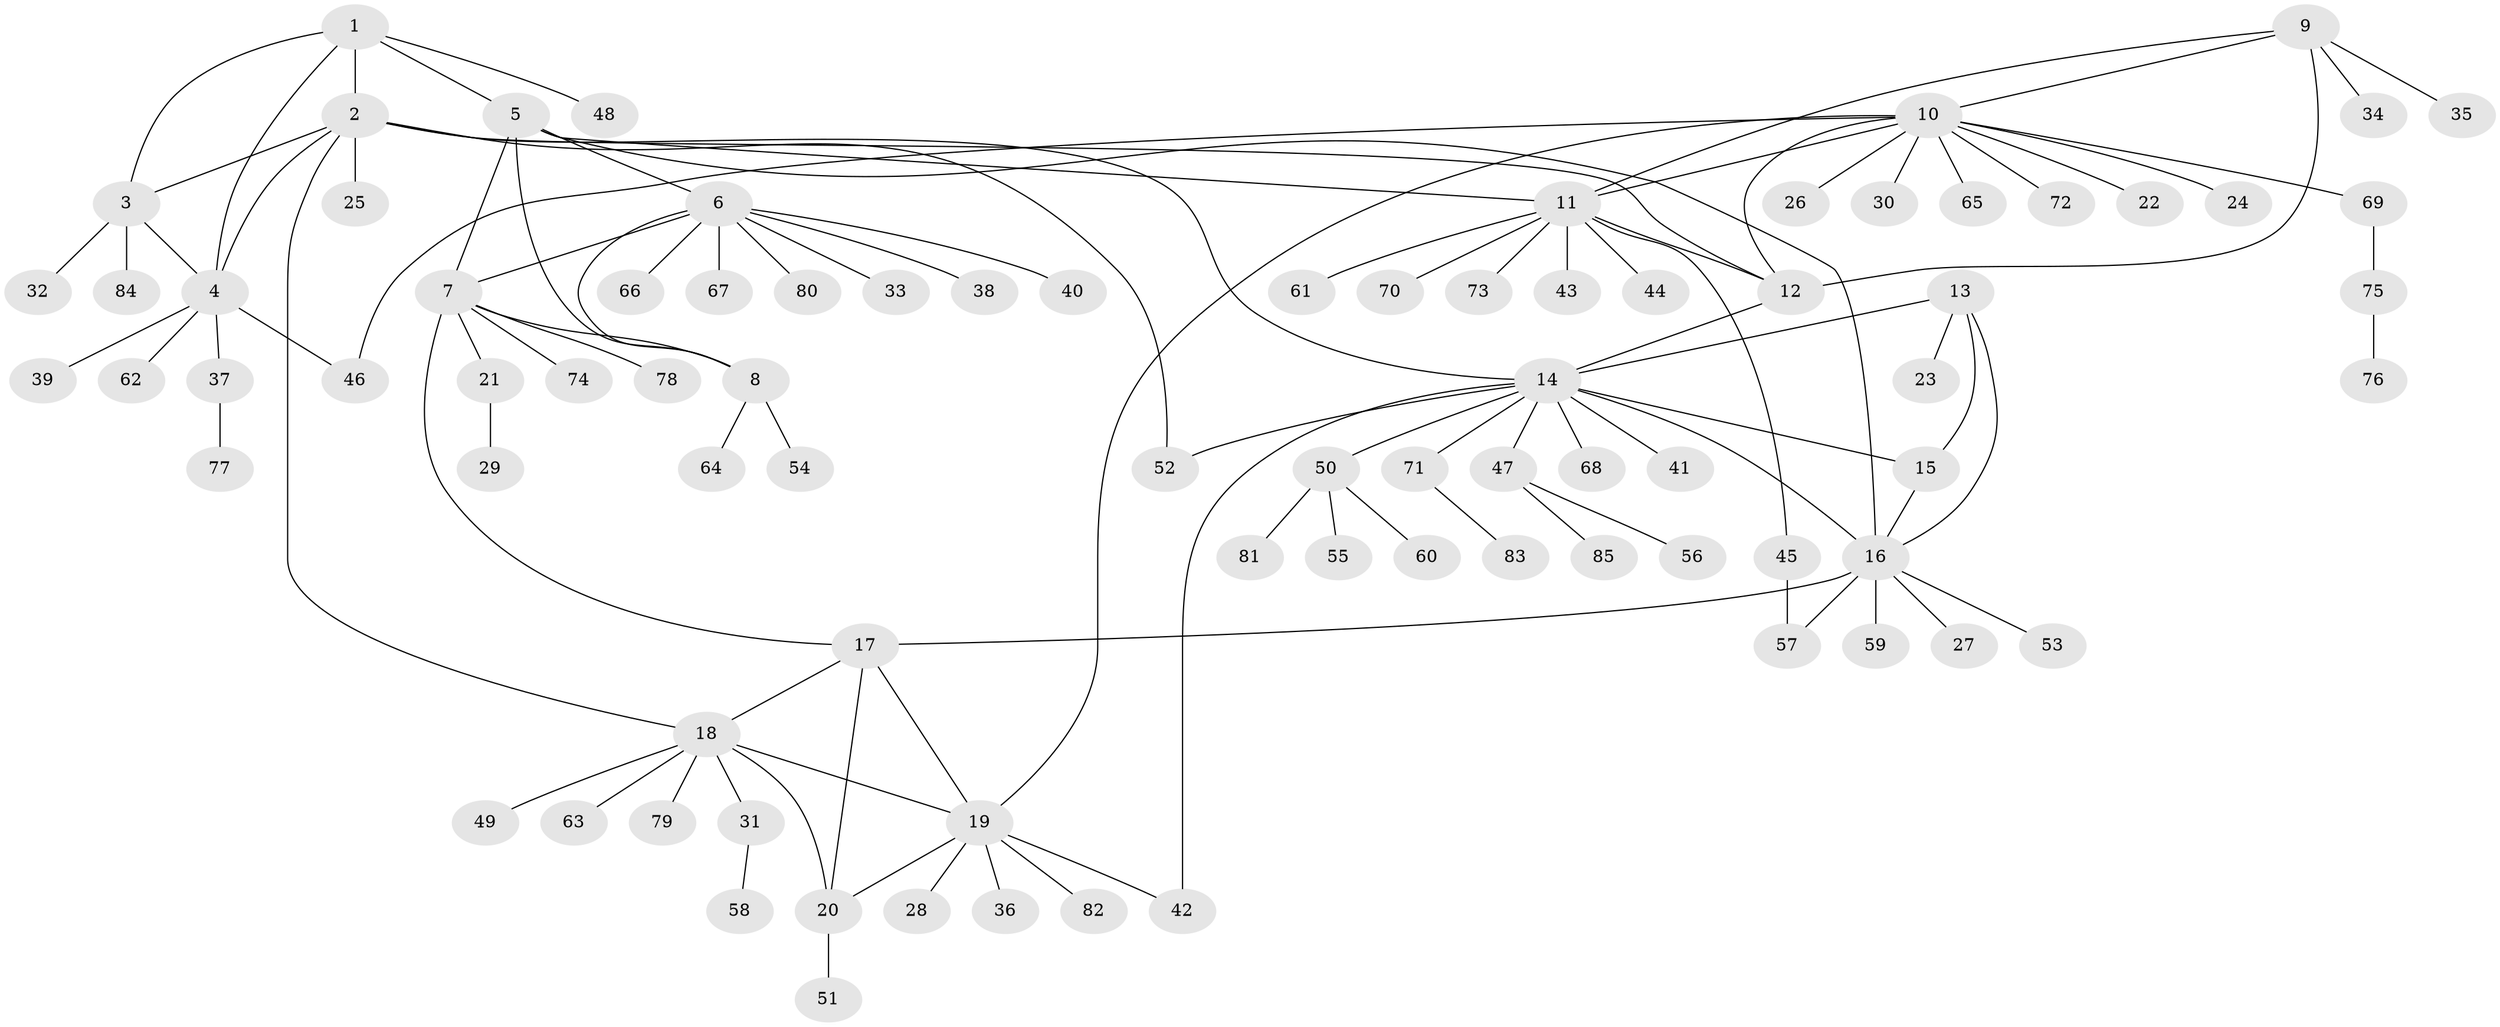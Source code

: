 // coarse degree distribution, {4: 0.058823529411764705, 7: 0.058823529411764705, 3: 0.17647058823529413, 5: 0.14705882352941177, 6: 0.11764705882352941, 9: 0.029411764705882353, 1: 0.29411764705882354, 2: 0.11764705882352941}
// Generated by graph-tools (version 1.1) at 2025/52/03/04/25 22:52:17]
// undirected, 85 vertices, 109 edges
graph export_dot {
  node [color=gray90,style=filled];
  1;
  2;
  3;
  4;
  5;
  6;
  7;
  8;
  9;
  10;
  11;
  12;
  13;
  14;
  15;
  16;
  17;
  18;
  19;
  20;
  21;
  22;
  23;
  24;
  25;
  26;
  27;
  28;
  29;
  30;
  31;
  32;
  33;
  34;
  35;
  36;
  37;
  38;
  39;
  40;
  41;
  42;
  43;
  44;
  45;
  46;
  47;
  48;
  49;
  50;
  51;
  52;
  53;
  54;
  55;
  56;
  57;
  58;
  59;
  60;
  61;
  62;
  63;
  64;
  65;
  66;
  67;
  68;
  69;
  70;
  71;
  72;
  73;
  74;
  75;
  76;
  77;
  78;
  79;
  80;
  81;
  82;
  83;
  84;
  85;
  1 -- 2;
  1 -- 3;
  1 -- 4;
  1 -- 5;
  1 -- 48;
  2 -- 3;
  2 -- 4;
  2 -- 12;
  2 -- 14;
  2 -- 18;
  2 -- 25;
  2 -- 52;
  3 -- 4;
  3 -- 32;
  3 -- 84;
  4 -- 37;
  4 -- 39;
  4 -- 46;
  4 -- 62;
  5 -- 6;
  5 -- 7;
  5 -- 8;
  5 -- 11;
  5 -- 16;
  6 -- 7;
  6 -- 8;
  6 -- 33;
  6 -- 38;
  6 -- 40;
  6 -- 66;
  6 -- 67;
  6 -- 80;
  7 -- 8;
  7 -- 17;
  7 -- 21;
  7 -- 74;
  7 -- 78;
  8 -- 54;
  8 -- 64;
  9 -- 10;
  9 -- 11;
  9 -- 12;
  9 -- 34;
  9 -- 35;
  10 -- 11;
  10 -- 12;
  10 -- 19;
  10 -- 22;
  10 -- 24;
  10 -- 26;
  10 -- 30;
  10 -- 46;
  10 -- 65;
  10 -- 69;
  10 -- 72;
  11 -- 12;
  11 -- 43;
  11 -- 44;
  11 -- 45;
  11 -- 61;
  11 -- 70;
  11 -- 73;
  12 -- 14;
  13 -- 14;
  13 -- 15;
  13 -- 16;
  13 -- 23;
  14 -- 15;
  14 -- 16;
  14 -- 41;
  14 -- 42;
  14 -- 47;
  14 -- 50;
  14 -- 52;
  14 -- 68;
  14 -- 71;
  15 -- 16;
  16 -- 17;
  16 -- 27;
  16 -- 53;
  16 -- 57;
  16 -- 59;
  17 -- 18;
  17 -- 19;
  17 -- 20;
  18 -- 19;
  18 -- 20;
  18 -- 31;
  18 -- 49;
  18 -- 63;
  18 -- 79;
  19 -- 20;
  19 -- 28;
  19 -- 36;
  19 -- 42;
  19 -- 82;
  20 -- 51;
  21 -- 29;
  31 -- 58;
  37 -- 77;
  45 -- 57;
  47 -- 56;
  47 -- 85;
  50 -- 55;
  50 -- 60;
  50 -- 81;
  69 -- 75;
  71 -- 83;
  75 -- 76;
}
